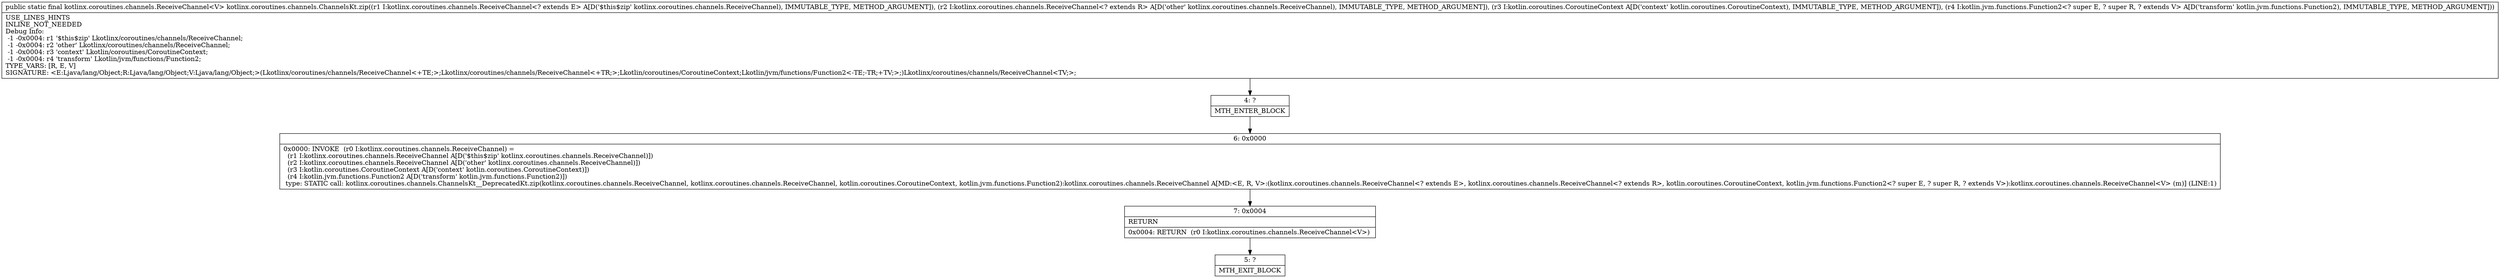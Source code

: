 digraph "CFG forkotlinx.coroutines.channels.ChannelsKt.zip(Lkotlinx\/coroutines\/channels\/ReceiveChannel;Lkotlinx\/coroutines\/channels\/ReceiveChannel;Lkotlin\/coroutines\/CoroutineContext;Lkotlin\/jvm\/functions\/Function2;)Lkotlinx\/coroutines\/channels\/ReceiveChannel;" {
Node_4 [shape=record,label="{4\:\ ?|MTH_ENTER_BLOCK\l}"];
Node_6 [shape=record,label="{6\:\ 0x0000|0x0000: INVOKE  (r0 I:kotlinx.coroutines.channels.ReceiveChannel) = \l  (r1 I:kotlinx.coroutines.channels.ReceiveChannel A[D('$this$zip' kotlinx.coroutines.channels.ReceiveChannel)])\l  (r2 I:kotlinx.coroutines.channels.ReceiveChannel A[D('other' kotlinx.coroutines.channels.ReceiveChannel)])\l  (r3 I:kotlin.coroutines.CoroutineContext A[D('context' kotlin.coroutines.CoroutineContext)])\l  (r4 I:kotlin.jvm.functions.Function2 A[D('transform' kotlin.jvm.functions.Function2)])\l type: STATIC call: kotlinx.coroutines.channels.ChannelsKt__DeprecatedKt.zip(kotlinx.coroutines.channels.ReceiveChannel, kotlinx.coroutines.channels.ReceiveChannel, kotlin.coroutines.CoroutineContext, kotlin.jvm.functions.Function2):kotlinx.coroutines.channels.ReceiveChannel A[MD:\<E, R, V\>:(kotlinx.coroutines.channels.ReceiveChannel\<? extends E\>, kotlinx.coroutines.channels.ReceiveChannel\<? extends R\>, kotlin.coroutines.CoroutineContext, kotlin.jvm.functions.Function2\<? super E, ? super R, ? extends V\>):kotlinx.coroutines.channels.ReceiveChannel\<V\> (m)] (LINE:1)\l}"];
Node_7 [shape=record,label="{7\:\ 0x0004|RETURN\l|0x0004: RETURN  (r0 I:kotlinx.coroutines.channels.ReceiveChannel\<V\>) \l}"];
Node_5 [shape=record,label="{5\:\ ?|MTH_EXIT_BLOCK\l}"];
MethodNode[shape=record,label="{public static final kotlinx.coroutines.channels.ReceiveChannel\<V\> kotlinx.coroutines.channels.ChannelsKt.zip((r1 I:kotlinx.coroutines.channels.ReceiveChannel\<? extends E\> A[D('$this$zip' kotlinx.coroutines.channels.ReceiveChannel), IMMUTABLE_TYPE, METHOD_ARGUMENT]), (r2 I:kotlinx.coroutines.channels.ReceiveChannel\<? extends R\> A[D('other' kotlinx.coroutines.channels.ReceiveChannel), IMMUTABLE_TYPE, METHOD_ARGUMENT]), (r3 I:kotlin.coroutines.CoroutineContext A[D('context' kotlin.coroutines.CoroutineContext), IMMUTABLE_TYPE, METHOD_ARGUMENT]), (r4 I:kotlin.jvm.functions.Function2\<? super E, ? super R, ? extends V\> A[D('transform' kotlin.jvm.functions.Function2), IMMUTABLE_TYPE, METHOD_ARGUMENT]))  | USE_LINES_HINTS\lINLINE_NOT_NEEDED\lDebug Info:\l  \-1 \-0x0004: r1 '$this$zip' Lkotlinx\/coroutines\/channels\/ReceiveChannel;\l  \-1 \-0x0004: r2 'other' Lkotlinx\/coroutines\/channels\/ReceiveChannel;\l  \-1 \-0x0004: r3 'context' Lkotlin\/coroutines\/CoroutineContext;\l  \-1 \-0x0004: r4 'transform' Lkotlin\/jvm\/functions\/Function2;\lTYPE_VARS: [R, E, V]\lSIGNATURE: \<E:Ljava\/lang\/Object;R:Ljava\/lang\/Object;V:Ljava\/lang\/Object;\>(Lkotlinx\/coroutines\/channels\/ReceiveChannel\<+TE;\>;Lkotlinx\/coroutines\/channels\/ReceiveChannel\<+TR;\>;Lkotlin\/coroutines\/CoroutineContext;Lkotlin\/jvm\/functions\/Function2\<\-TE;\-TR;+TV;\>;)Lkotlinx\/coroutines\/channels\/ReceiveChannel\<TV;\>;\l}"];
MethodNode -> Node_4;Node_4 -> Node_6;
Node_6 -> Node_7;
Node_7 -> Node_5;
}

